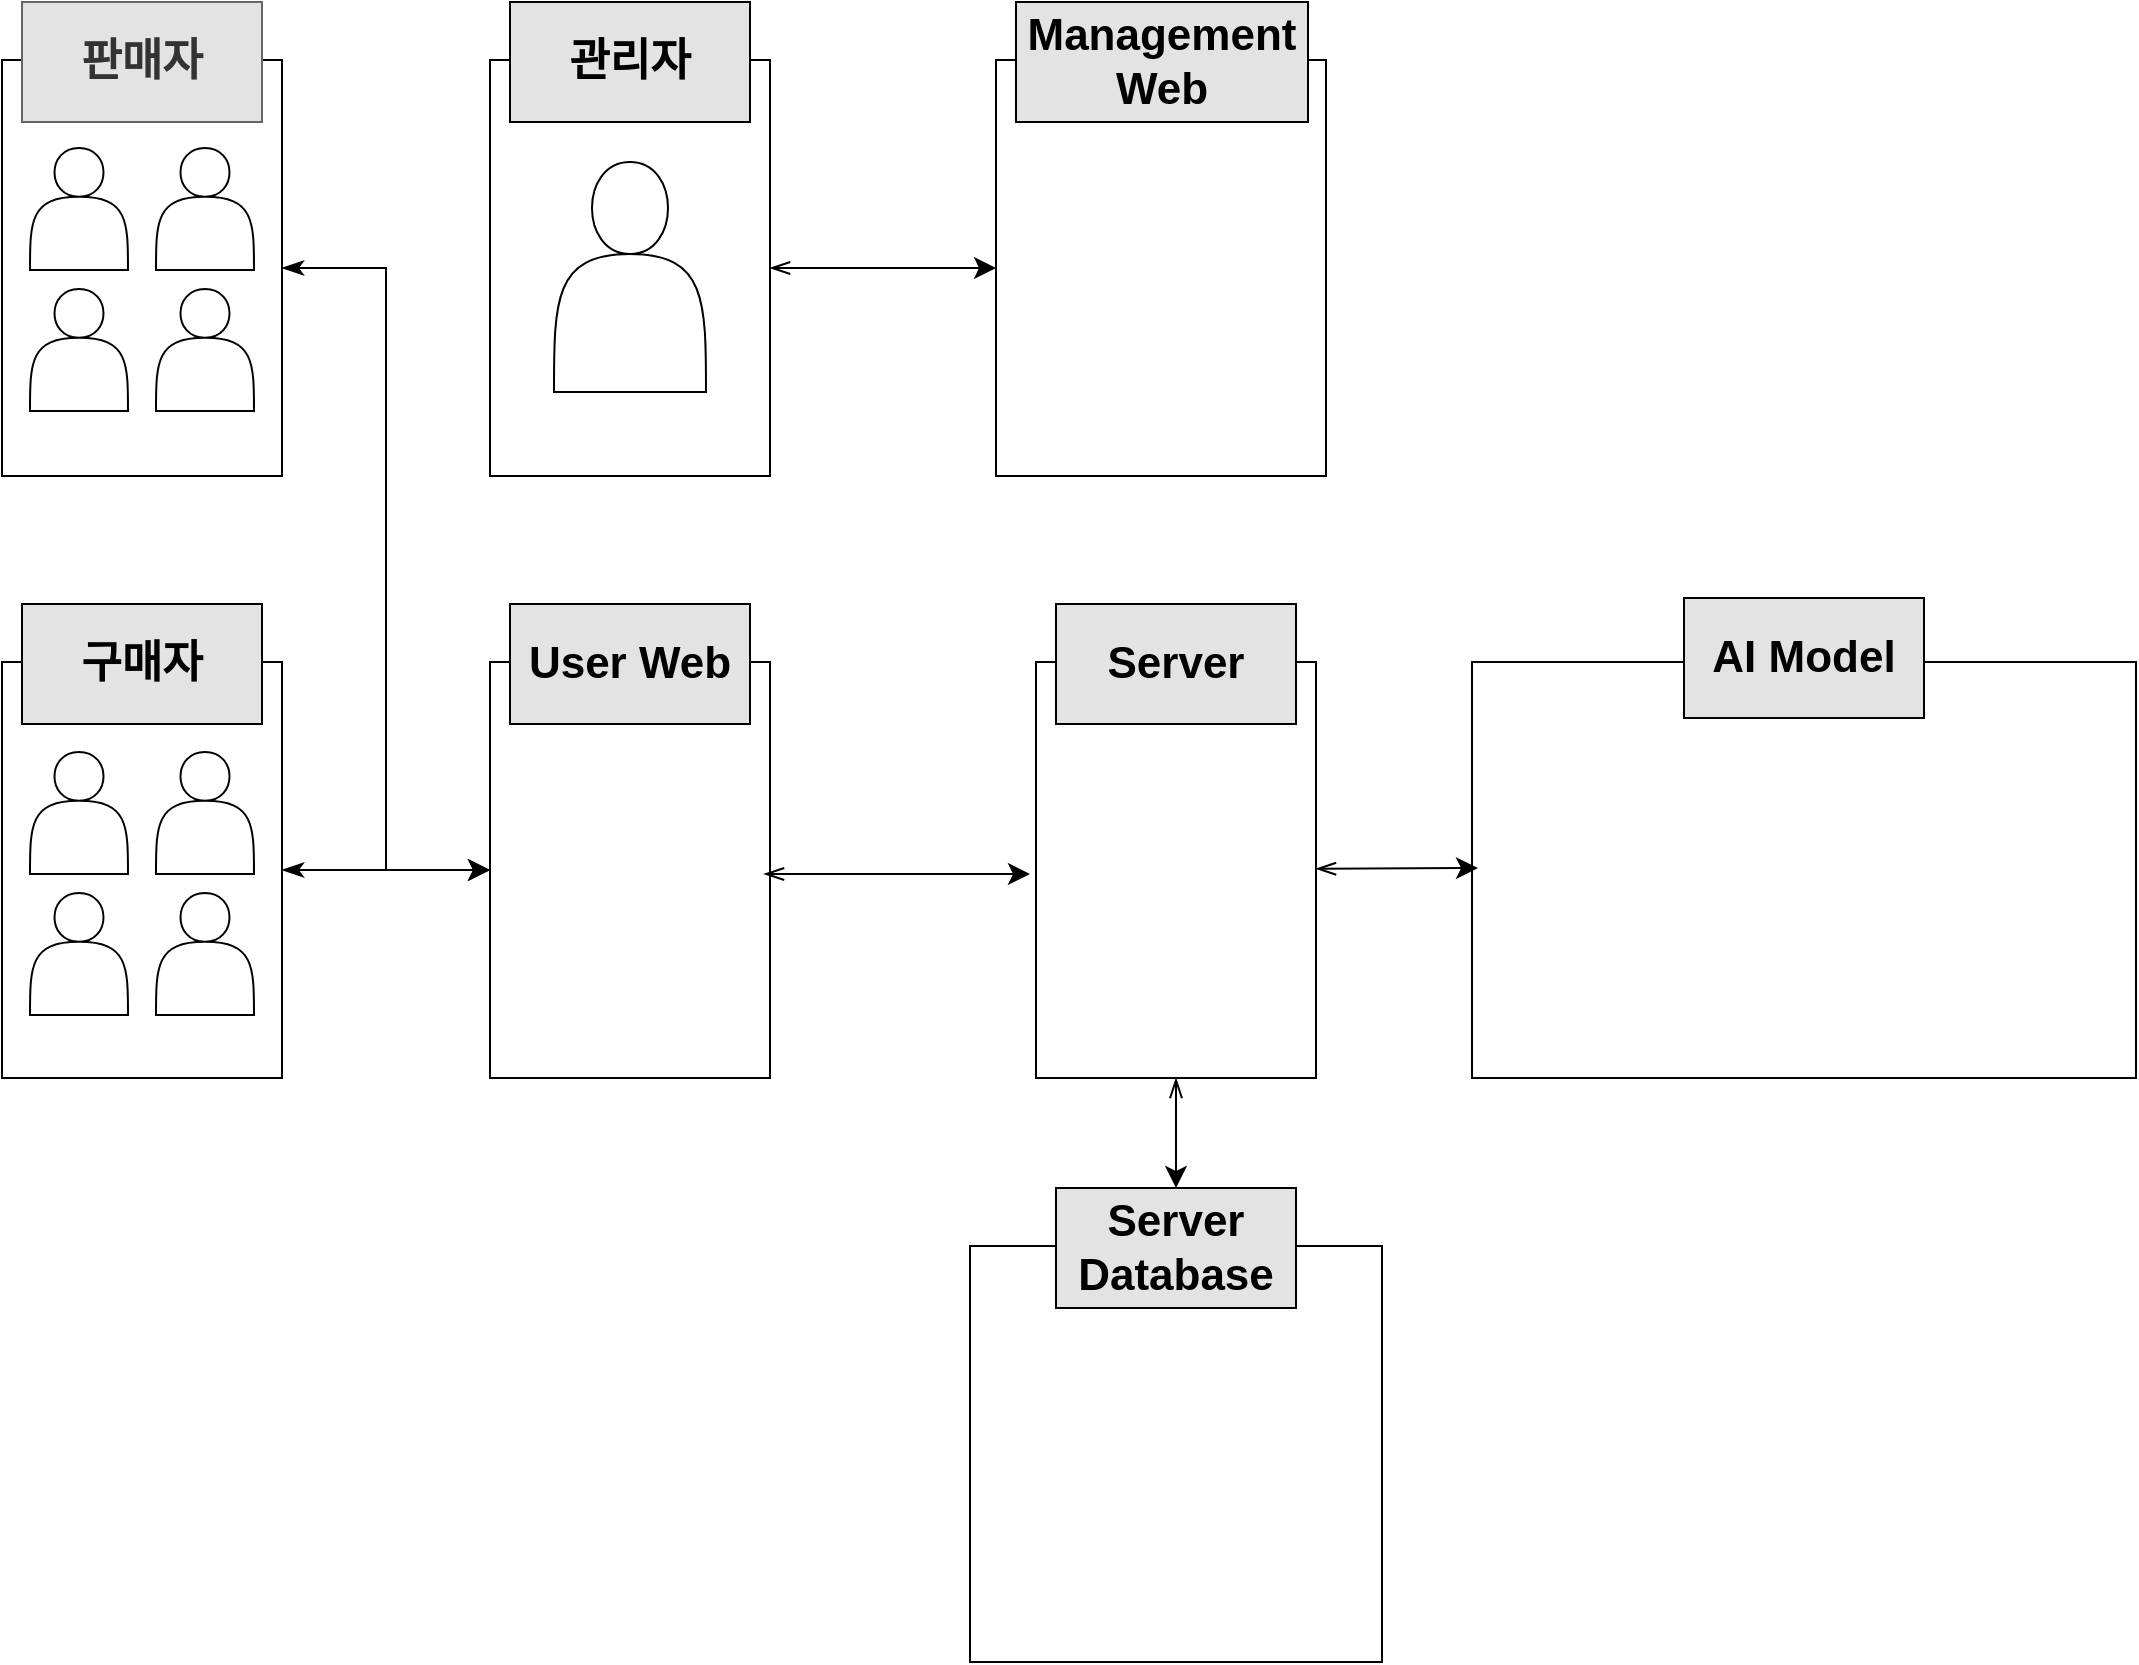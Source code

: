 <mxfile version="24.9.3">
  <diagram name="페이지-1" id="4f8Go6m5zQmymInyhVhL">
    <mxGraphModel dx="1436" dy="1361" grid="0" gridSize="10" guides="1" tooltips="1" connect="1" arrows="1" fold="1" page="0" pageScale="1" pageWidth="1169" pageHeight="827" math="0" shadow="0">
      <root>
        <mxCell id="0" />
        <mxCell id="1" parent="0" />
        <mxCell id="Nb0FSfAw4Xf-qcLVnEjR-48" value="" style="shape=image;verticalLabelPosition=bottom;labelBackgroundColor=default;verticalAlign=top;aspect=fixed;imageAspect=0;image=https://puwanai.com/images/20220406225713_49714.png;" vertex="1" parent="1">
          <mxGeometry x="480.73" y="279" width="238.09" height="125" as="geometry" />
        </mxCell>
        <mxCell id="Nb0FSfAw4Xf-qcLVnEjR-1" value="" style="rounded=0;whiteSpace=wrap;html=1;" vertex="1" parent="1">
          <mxGeometry x="11" y="-67" width="140" height="208" as="geometry" />
        </mxCell>
        <mxCell id="Nb0FSfAw4Xf-qcLVnEjR-2" value="&lt;b&gt;&lt;font style=&quot;font-size: 22px;&quot;&gt;판매자&lt;/font&gt;&lt;/b&gt;" style="rounded=0;whiteSpace=wrap;html=1;fillColor=#E3E3E3;strokeColor=#666666;fontColor=#333333;" vertex="1" parent="1">
          <mxGeometry x="21" y="-96" width="120" height="60" as="geometry" />
        </mxCell>
        <mxCell id="Nb0FSfAw4Xf-qcLVnEjR-3" value="" style="rounded=0;whiteSpace=wrap;html=1;" vertex="1" parent="1">
          <mxGeometry x="11" y="234" width="140" height="208" as="geometry" />
        </mxCell>
        <mxCell id="Nb0FSfAw4Xf-qcLVnEjR-4" value="&lt;b&gt;&lt;font style=&quot;font-size: 22px;&quot;&gt;구매자&lt;/font&gt;&lt;/b&gt;" style="rounded=0;whiteSpace=wrap;html=1;fillColor=#E3E3E3;" vertex="1" parent="1">
          <mxGeometry x="21" y="205" width="120" height="60" as="geometry" />
        </mxCell>
        <mxCell id="Nb0FSfAw4Xf-qcLVnEjR-5" value="" style="rounded=0;whiteSpace=wrap;html=1;" vertex="1" parent="1">
          <mxGeometry x="255" y="-67" width="140" height="208" as="geometry" />
        </mxCell>
        <mxCell id="Nb0FSfAw4Xf-qcLVnEjR-6" value="&lt;b&gt;&lt;font style=&quot;font-size: 22px;&quot;&gt;관리자&lt;/font&gt;&lt;/b&gt;" style="rounded=0;whiteSpace=wrap;html=1;fillColor=#E3E3E3;" vertex="1" parent="1">
          <mxGeometry x="265" y="-96" width="120" height="60" as="geometry" />
        </mxCell>
        <mxCell id="Nb0FSfAw4Xf-qcLVnEjR-33" value="" style="edgeStyle=none;curved=1;rounded=0;orthogonalLoop=1;jettySize=auto;html=1;fontSize=12;startSize=8;endSize=8;exitX=1;exitY=0.5;exitDx=0;exitDy=0;entryX=0;entryY=0.5;entryDx=0;entryDy=0;startArrow=openThin;startFill=0;" edge="1" parent="1" source="Nb0FSfAw4Xf-qcLVnEjR-5" target="Nb0FSfAw4Xf-qcLVnEjR-11">
          <mxGeometry relative="1" as="geometry">
            <mxPoint x="410" y="75.0" as="sourcePoint" />
            <mxPoint x="543" y="75.0" as="targetPoint" />
          </mxGeometry>
        </mxCell>
        <mxCell id="Nb0FSfAw4Xf-qcLVnEjR-7" value="" style="rounded=0;whiteSpace=wrap;html=1;" vertex="1" parent="1">
          <mxGeometry x="255" y="234" width="140" height="208" as="geometry" />
        </mxCell>
        <mxCell id="Nb0FSfAw4Xf-qcLVnEjR-8" value="&lt;span style=&quot;font-size: 22px;&quot;&gt;&lt;b&gt;User Web&lt;/b&gt;&lt;/span&gt;" style="rounded=0;whiteSpace=wrap;html=1;gradientColor=none;fillColor=#E3E3E3;" vertex="1" parent="1">
          <mxGeometry x="265" y="205" width="120" height="60" as="geometry" />
        </mxCell>
        <mxCell id="Nb0FSfAw4Xf-qcLVnEjR-9" value="" style="rounded=0;whiteSpace=wrap;html=1;fillColor=none;" vertex="1" parent="1">
          <mxGeometry x="528" y="234" width="140" height="208" as="geometry" />
        </mxCell>
        <mxCell id="Nb0FSfAw4Xf-qcLVnEjR-10" value="&lt;span style=&quot;font-size: 22px;&quot;&gt;&lt;b&gt;Server&lt;/b&gt;&lt;/span&gt;" style="rounded=0;whiteSpace=wrap;html=1;fillColor=#E3E3E3;" vertex="1" parent="1">
          <mxGeometry x="538" y="205" width="120" height="60" as="geometry" />
        </mxCell>
        <mxCell id="Nb0FSfAw4Xf-qcLVnEjR-11" value="" style="rounded=0;whiteSpace=wrap;html=1;" vertex="1" parent="1">
          <mxGeometry x="508" y="-67" width="165" height="208" as="geometry" />
        </mxCell>
        <mxCell id="Nb0FSfAw4Xf-qcLVnEjR-12" value="&lt;span style=&quot;font-size: 22px;&quot;&gt;&lt;b&gt;Management&lt;/b&gt;&lt;/span&gt;&lt;div&gt;&lt;span style=&quot;font-size: 22px;&quot;&gt;&lt;b&gt;Web&lt;/b&gt;&lt;/span&gt;&lt;/div&gt;" style="rounded=0;whiteSpace=wrap;html=1;fillColor=#E3E3E3;" vertex="1" parent="1">
          <mxGeometry x="518" y="-96" width="146" height="60" as="geometry" />
        </mxCell>
        <mxCell id="Nb0FSfAw4Xf-qcLVnEjR-13" value="" style="rounded=0;whiteSpace=wrap;html=1;" vertex="1" parent="1">
          <mxGeometry x="495" y="526" width="206" height="208" as="geometry" />
        </mxCell>
        <mxCell id="Nb0FSfAw4Xf-qcLVnEjR-14" value="&lt;span style=&quot;font-size: 22px;&quot;&gt;&lt;b&gt;Server&lt;/b&gt;&lt;/span&gt;&lt;div&gt;&lt;span style=&quot;font-size: 22px;&quot;&gt;&lt;b&gt;Database&lt;/b&gt;&lt;/span&gt;&lt;/div&gt;" style="rounded=0;whiteSpace=wrap;html=1;fillColor=#E3E3E3;" vertex="1" parent="1">
          <mxGeometry x="538" y="497" width="120" height="60" as="geometry" />
        </mxCell>
        <mxCell id="Nb0FSfAw4Xf-qcLVnEjR-15" value="" style="rounded=0;whiteSpace=wrap;html=1;" vertex="1" parent="1">
          <mxGeometry x="746" y="234" width="332" height="208" as="geometry" />
        </mxCell>
        <mxCell id="Nb0FSfAw4Xf-qcLVnEjR-16" value="&lt;span style=&quot;font-size: 22px;&quot;&gt;&lt;b&gt;AI Model&lt;/b&gt;&lt;/span&gt;" style="rounded=0;whiteSpace=wrap;html=1;fillColor=#E3E3E3;" vertex="1" parent="1">
          <mxGeometry x="852" y="202" width="120" height="60" as="geometry" />
        </mxCell>
        <mxCell id="Nb0FSfAw4Xf-qcLVnEjR-17" value="" style="shape=actor;whiteSpace=wrap;html=1;" vertex="1" parent="1">
          <mxGeometry x="287" y="-16" width="76" height="115" as="geometry" />
        </mxCell>
        <mxCell id="Nb0FSfAw4Xf-qcLVnEjR-18" value="" style="shape=actor;whiteSpace=wrap;html=1;" vertex="1" parent="1">
          <mxGeometry x="25" y="-23" width="49" height="61" as="geometry" />
        </mxCell>
        <mxCell id="Nb0FSfAw4Xf-qcLVnEjR-19" value="" style="shape=actor;whiteSpace=wrap;html=1;" vertex="1" parent="1">
          <mxGeometry x="88" y="-23" width="49" height="61" as="geometry" />
        </mxCell>
        <mxCell id="Nb0FSfAw4Xf-qcLVnEjR-20" value="" style="shape=actor;whiteSpace=wrap;html=1;" vertex="1" parent="1">
          <mxGeometry x="88" y="47.5" width="49" height="61" as="geometry" />
        </mxCell>
        <mxCell id="Nb0FSfAw4Xf-qcLVnEjR-21" value="" style="shape=actor;whiteSpace=wrap;html=1;" vertex="1" parent="1">
          <mxGeometry x="25" y="47.5" width="49" height="61" as="geometry" />
        </mxCell>
        <mxCell id="Nb0FSfAw4Xf-qcLVnEjR-26" value="" style="shape=actor;whiteSpace=wrap;html=1;" vertex="1" parent="1">
          <mxGeometry x="25" y="279" width="49" height="61" as="geometry" />
        </mxCell>
        <mxCell id="Nb0FSfAw4Xf-qcLVnEjR-27" value="" style="shape=actor;whiteSpace=wrap;html=1;" vertex="1" parent="1">
          <mxGeometry x="88" y="279" width="49" height="61" as="geometry" />
        </mxCell>
        <mxCell id="Nb0FSfAw4Xf-qcLVnEjR-28" value="" style="shape=actor;whiteSpace=wrap;html=1;" vertex="1" parent="1">
          <mxGeometry x="88" y="349.5" width="49" height="61" as="geometry" />
        </mxCell>
        <mxCell id="Nb0FSfAw4Xf-qcLVnEjR-29" value="" style="shape=actor;whiteSpace=wrap;html=1;" vertex="1" parent="1">
          <mxGeometry x="25" y="349.5" width="49" height="61" as="geometry" />
        </mxCell>
        <mxCell id="Nb0FSfAw4Xf-qcLVnEjR-31" value="" style="edgeStyle=elbowEdgeStyle;elbow=horizontal;endArrow=classic;html=1;curved=0;rounded=0;endSize=8;startSize=8;fontSize=12;exitX=1;exitY=0.5;exitDx=0;exitDy=0;entryX=0;entryY=0.5;entryDx=0;entryDy=0;startArrow=classicThin;startFill=1;" edge="1" parent="1" source="Nb0FSfAw4Xf-qcLVnEjR-1" target="Nb0FSfAw4Xf-qcLVnEjR-7">
          <mxGeometry width="50" height="50" relative="1" as="geometry">
            <mxPoint x="187" y="27" as="sourcePoint" />
            <mxPoint x="237" y="-23" as="targetPoint" />
          </mxGeometry>
        </mxCell>
        <mxCell id="Nb0FSfAw4Xf-qcLVnEjR-32" value="" style="edgeStyle=elbowEdgeStyle;elbow=horizontal;endArrow=classic;html=1;curved=0;rounded=0;endSize=8;startSize=8;fontSize=12;exitX=1;exitY=0.5;exitDx=0;exitDy=0;entryX=0;entryY=0.5;entryDx=0;entryDy=0;startArrow=classicThin;startFill=1;" edge="1" parent="1" source="Nb0FSfAw4Xf-qcLVnEjR-3" target="Nb0FSfAw4Xf-qcLVnEjR-7">
          <mxGeometry width="50" height="50" relative="1" as="geometry">
            <mxPoint x="94" y="271" as="sourcePoint" />
            <mxPoint x="198" y="572" as="targetPoint" />
          </mxGeometry>
        </mxCell>
        <mxCell id="Nb0FSfAw4Xf-qcLVnEjR-35" value="" style="shape=image;verticalLabelPosition=bottom;labelBackgroundColor=default;verticalAlign=top;aspect=fixed;imageAspect=0;image=https://cdn-icons-png.flaticon.com/512/5968/5968672.png;" vertex="1" parent="1">
          <mxGeometry x="298.77" y="281.5" width="56" height="56" as="geometry" />
        </mxCell>
        <mxCell id="Nb0FSfAw4Xf-qcLVnEjR-38" value="" style="shape=image;verticalLabelPosition=bottom;labelBackgroundColor=default;verticalAlign=top;aspect=fixed;imageAspect=0;image=https://upload.wikimedia.org/wikipedia/commons/thumb/a/a7/React-icon.svg/1200px-React-icon.svg.png;" vertex="1" parent="1">
          <mxGeometry x="295.22" y="365" width="59.55" height="53" as="geometry" />
        </mxCell>
        <mxCell id="Nb0FSfAw4Xf-qcLVnEjR-39" value="" style="shape=image;verticalLabelPosition=bottom;labelBackgroundColor=default;verticalAlign=top;aspect=fixed;imageAspect=0;image=https://cdn-icons-png.flaticon.com/512/5968/5968672.png;" vertex="1" parent="1">
          <mxGeometry x="565.5" y="-18" width="56" height="56" as="geometry" />
        </mxCell>
        <mxCell id="Nb0FSfAw4Xf-qcLVnEjR-41" value="" style="shape=image;verticalLabelPosition=bottom;labelBackgroundColor=default;verticalAlign=top;aspect=fixed;imageAspect=0;image=https://upload.wikimedia.org/wikipedia/commons/thumb/a/a7/React-icon.svg/1200px-React-icon.svg.png;" vertex="1" parent="1">
          <mxGeometry x="563.72" y="61" width="59.55" height="53" as="geometry" />
        </mxCell>
        <mxCell id="Nb0FSfAw4Xf-qcLVnEjR-50" value="" style="shape=image;verticalLabelPosition=bottom;labelBackgroundColor=default;verticalAlign=top;aspect=fixed;imageAspect=0;image=https://i.namu.wiki/i/Qv4yFu17PAWT-YrNG1JYiDazAtHlfRB-CYoqI0XTn11frDESitkXGG_kmzn6oimJM-52EtCUvNzM-VT_z-HWVmtJW0Ke4MLKtkWBjo9-kjRS1Hh0sIHLouGnIsZ12MV-JTeBQw_YhHx05yanhJHLWg.svg;" vertex="1" parent="1">
          <mxGeometry x="755.999" y="306.003" width="300" height="81" as="geometry" />
        </mxCell>
        <mxCell id="Nb0FSfAw4Xf-qcLVnEjR-51" value="" style="shape=image;verticalLabelPosition=bottom;labelBackgroundColor=default;verticalAlign=top;aspect=fixed;imageAspect=0;image=https://velog.velcdn.com/images/leo3179/post/49f60233-840e-435d-a175-2d63d725c403/image.png;" vertex="1" parent="1">
          <mxGeometry x="525" y="571" width="137" height="137" as="geometry" />
        </mxCell>
        <mxCell id="Nb0FSfAw4Xf-qcLVnEjR-53" value="" style="edgeStyle=none;curved=1;rounded=0;orthogonalLoop=1;jettySize=auto;html=1;fontSize=12;startSize=8;endSize=8;exitX=1;exitY=0.5;exitDx=0;exitDy=0;entryX=0;entryY=0.5;entryDx=0;entryDy=0;startArrow=openThin;startFill=0;" edge="1" parent="1">
          <mxGeometry relative="1" as="geometry">
            <mxPoint x="392" y="340" as="sourcePoint" />
            <mxPoint x="525" y="340" as="targetPoint" />
          </mxGeometry>
        </mxCell>
        <mxCell id="Nb0FSfAw4Xf-qcLVnEjR-54" value="" style="edgeStyle=none;curved=1;rounded=0;orthogonalLoop=1;jettySize=auto;html=1;fontSize=12;startSize=8;endSize=8;exitX=1;exitY=0.5;exitDx=0;exitDy=0;startArrow=openThin;startFill=0;" edge="1" parent="1">
          <mxGeometry relative="1" as="geometry">
            <mxPoint x="668" y="337.41" as="sourcePoint" />
            <mxPoint x="749" y="337" as="targetPoint" />
          </mxGeometry>
        </mxCell>
        <mxCell id="Nb0FSfAw4Xf-qcLVnEjR-55" value="" style="edgeStyle=none;curved=1;rounded=0;orthogonalLoop=1;jettySize=auto;html=1;fontSize=12;startSize=8;endSize=8;exitX=0.5;exitY=1;exitDx=0;exitDy=0;startArrow=openThin;startFill=0;entryX=0.5;entryY=0;entryDx=0;entryDy=0;" edge="1" parent="1" source="Nb0FSfAw4Xf-qcLVnEjR-9" target="Nb0FSfAw4Xf-qcLVnEjR-14">
          <mxGeometry relative="1" as="geometry">
            <mxPoint x="668" y="497.41" as="sourcePoint" />
            <mxPoint x="749" y="497" as="targetPoint" />
          </mxGeometry>
        </mxCell>
      </root>
    </mxGraphModel>
  </diagram>
</mxfile>
